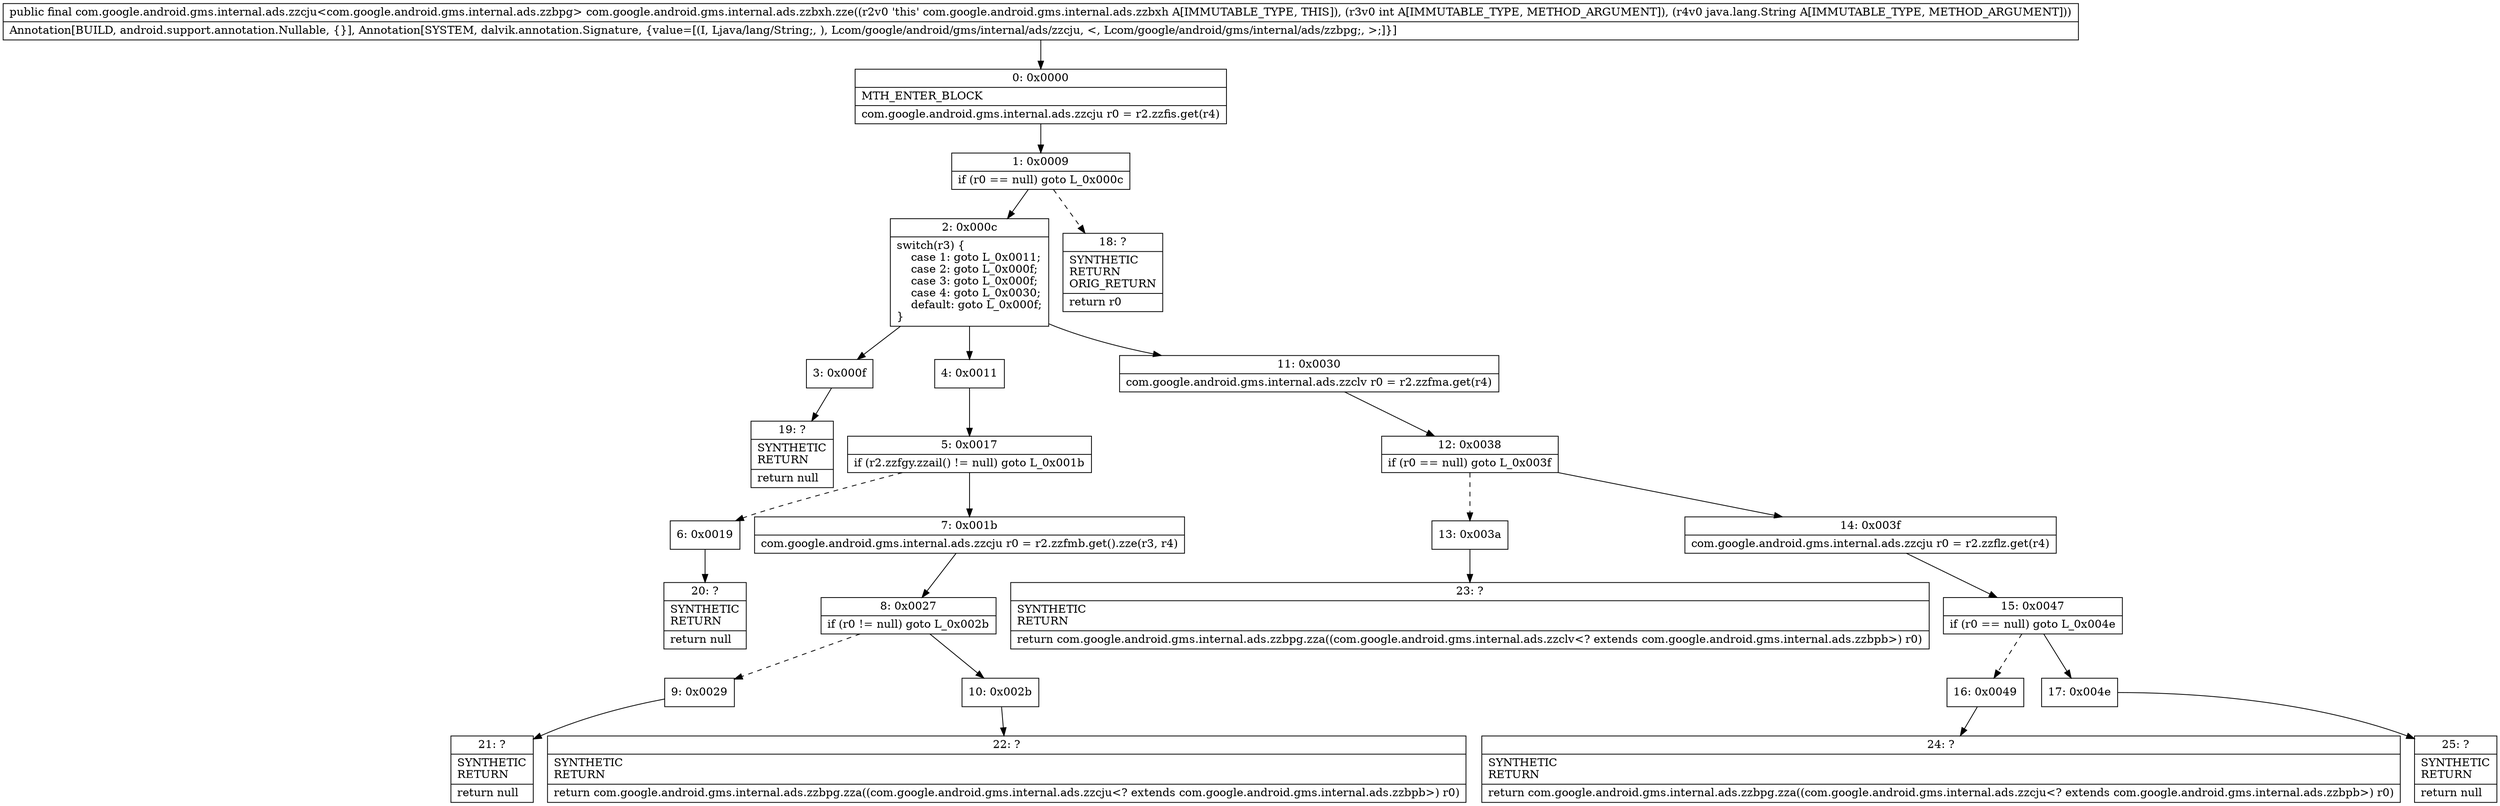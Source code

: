digraph "CFG forcom.google.android.gms.internal.ads.zzbxh.zze(ILjava\/lang\/String;)Lcom\/google\/android\/gms\/internal\/ads\/zzcju;" {
Node_0 [shape=record,label="{0\:\ 0x0000|MTH_ENTER_BLOCK\l|com.google.android.gms.internal.ads.zzcju r0 = r2.zzfis.get(r4)\l}"];
Node_1 [shape=record,label="{1\:\ 0x0009|if (r0 == null) goto L_0x000c\l}"];
Node_2 [shape=record,label="{2\:\ 0x000c|switch(r3) \{\l    case 1: goto L_0x0011;\l    case 2: goto L_0x000f;\l    case 3: goto L_0x000f;\l    case 4: goto L_0x0030;\l    default: goto L_0x000f;\l\}\l}"];
Node_3 [shape=record,label="{3\:\ 0x000f}"];
Node_4 [shape=record,label="{4\:\ 0x0011}"];
Node_5 [shape=record,label="{5\:\ 0x0017|if (r2.zzfgy.zzail() != null) goto L_0x001b\l}"];
Node_6 [shape=record,label="{6\:\ 0x0019}"];
Node_7 [shape=record,label="{7\:\ 0x001b|com.google.android.gms.internal.ads.zzcju r0 = r2.zzfmb.get().zze(r3, r4)\l}"];
Node_8 [shape=record,label="{8\:\ 0x0027|if (r0 != null) goto L_0x002b\l}"];
Node_9 [shape=record,label="{9\:\ 0x0029}"];
Node_10 [shape=record,label="{10\:\ 0x002b}"];
Node_11 [shape=record,label="{11\:\ 0x0030|com.google.android.gms.internal.ads.zzclv r0 = r2.zzfma.get(r4)\l}"];
Node_12 [shape=record,label="{12\:\ 0x0038|if (r0 == null) goto L_0x003f\l}"];
Node_13 [shape=record,label="{13\:\ 0x003a}"];
Node_14 [shape=record,label="{14\:\ 0x003f|com.google.android.gms.internal.ads.zzcju r0 = r2.zzflz.get(r4)\l}"];
Node_15 [shape=record,label="{15\:\ 0x0047|if (r0 == null) goto L_0x004e\l}"];
Node_16 [shape=record,label="{16\:\ 0x0049}"];
Node_17 [shape=record,label="{17\:\ 0x004e}"];
Node_18 [shape=record,label="{18\:\ ?|SYNTHETIC\lRETURN\lORIG_RETURN\l|return r0\l}"];
Node_19 [shape=record,label="{19\:\ ?|SYNTHETIC\lRETURN\l|return null\l}"];
Node_20 [shape=record,label="{20\:\ ?|SYNTHETIC\lRETURN\l|return null\l}"];
Node_21 [shape=record,label="{21\:\ ?|SYNTHETIC\lRETURN\l|return null\l}"];
Node_22 [shape=record,label="{22\:\ ?|SYNTHETIC\lRETURN\l|return com.google.android.gms.internal.ads.zzbpg.zza((com.google.android.gms.internal.ads.zzcju\<? extends com.google.android.gms.internal.ads.zzbpb\>) r0)\l}"];
Node_23 [shape=record,label="{23\:\ ?|SYNTHETIC\lRETURN\l|return com.google.android.gms.internal.ads.zzbpg.zza((com.google.android.gms.internal.ads.zzclv\<? extends com.google.android.gms.internal.ads.zzbpb\>) r0)\l}"];
Node_24 [shape=record,label="{24\:\ ?|SYNTHETIC\lRETURN\l|return com.google.android.gms.internal.ads.zzbpg.zza((com.google.android.gms.internal.ads.zzcju\<? extends com.google.android.gms.internal.ads.zzbpb\>) r0)\l}"];
Node_25 [shape=record,label="{25\:\ ?|SYNTHETIC\lRETURN\l|return null\l}"];
MethodNode[shape=record,label="{public final com.google.android.gms.internal.ads.zzcju\<com.google.android.gms.internal.ads.zzbpg\> com.google.android.gms.internal.ads.zzbxh.zze((r2v0 'this' com.google.android.gms.internal.ads.zzbxh A[IMMUTABLE_TYPE, THIS]), (r3v0 int A[IMMUTABLE_TYPE, METHOD_ARGUMENT]), (r4v0 java.lang.String A[IMMUTABLE_TYPE, METHOD_ARGUMENT]))  | Annotation[BUILD, android.support.annotation.Nullable, \{\}], Annotation[SYSTEM, dalvik.annotation.Signature, \{value=[(I, Ljava\/lang\/String;, ), Lcom\/google\/android\/gms\/internal\/ads\/zzcju, \<, Lcom\/google\/android\/gms\/internal\/ads\/zzbpg;, \>;]\}]\l}"];
MethodNode -> Node_0;
Node_0 -> Node_1;
Node_1 -> Node_2;
Node_1 -> Node_18[style=dashed];
Node_2 -> Node_3;
Node_2 -> Node_4;
Node_2 -> Node_11;
Node_3 -> Node_19;
Node_4 -> Node_5;
Node_5 -> Node_6[style=dashed];
Node_5 -> Node_7;
Node_6 -> Node_20;
Node_7 -> Node_8;
Node_8 -> Node_9[style=dashed];
Node_8 -> Node_10;
Node_9 -> Node_21;
Node_10 -> Node_22;
Node_11 -> Node_12;
Node_12 -> Node_13[style=dashed];
Node_12 -> Node_14;
Node_13 -> Node_23;
Node_14 -> Node_15;
Node_15 -> Node_16[style=dashed];
Node_15 -> Node_17;
Node_16 -> Node_24;
Node_17 -> Node_25;
}

